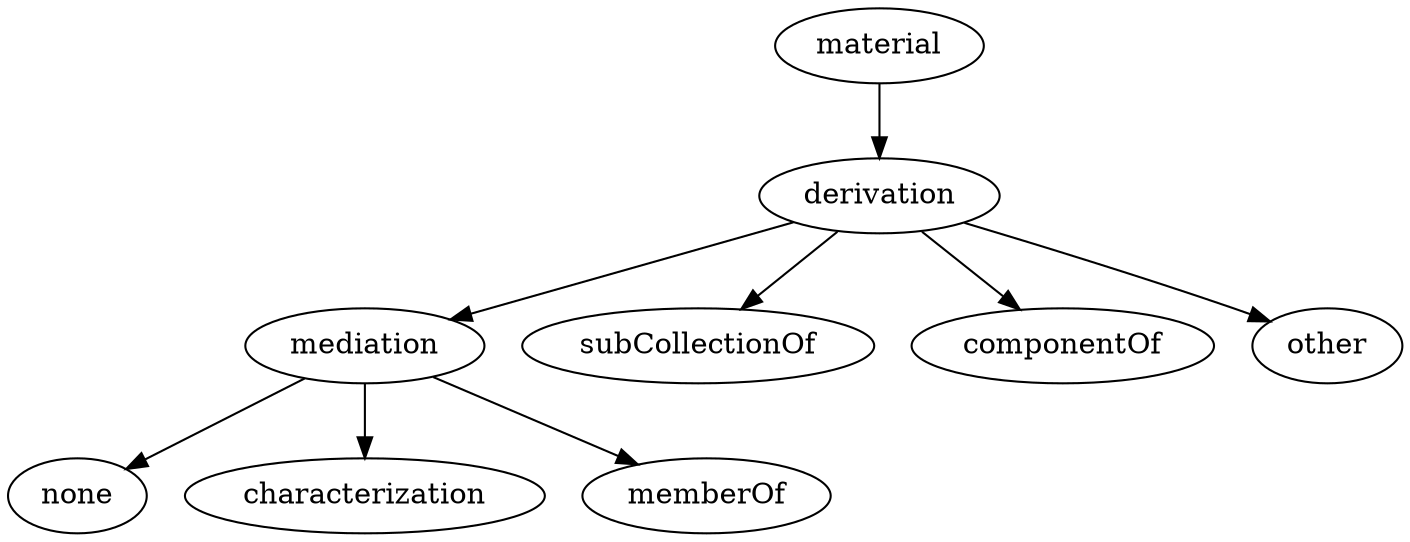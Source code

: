 strict digraph  {
material;
derivation;
mediation;
subCollectionOf;
componentOf;
other;
none;
characterization;
memberOf;
material -> derivation;
derivation -> mediation;
derivation -> subCollectionOf;
derivation -> componentOf;
derivation -> other;
mediation -> none;
mediation -> characterization;
mediation -> memberOf;
}
